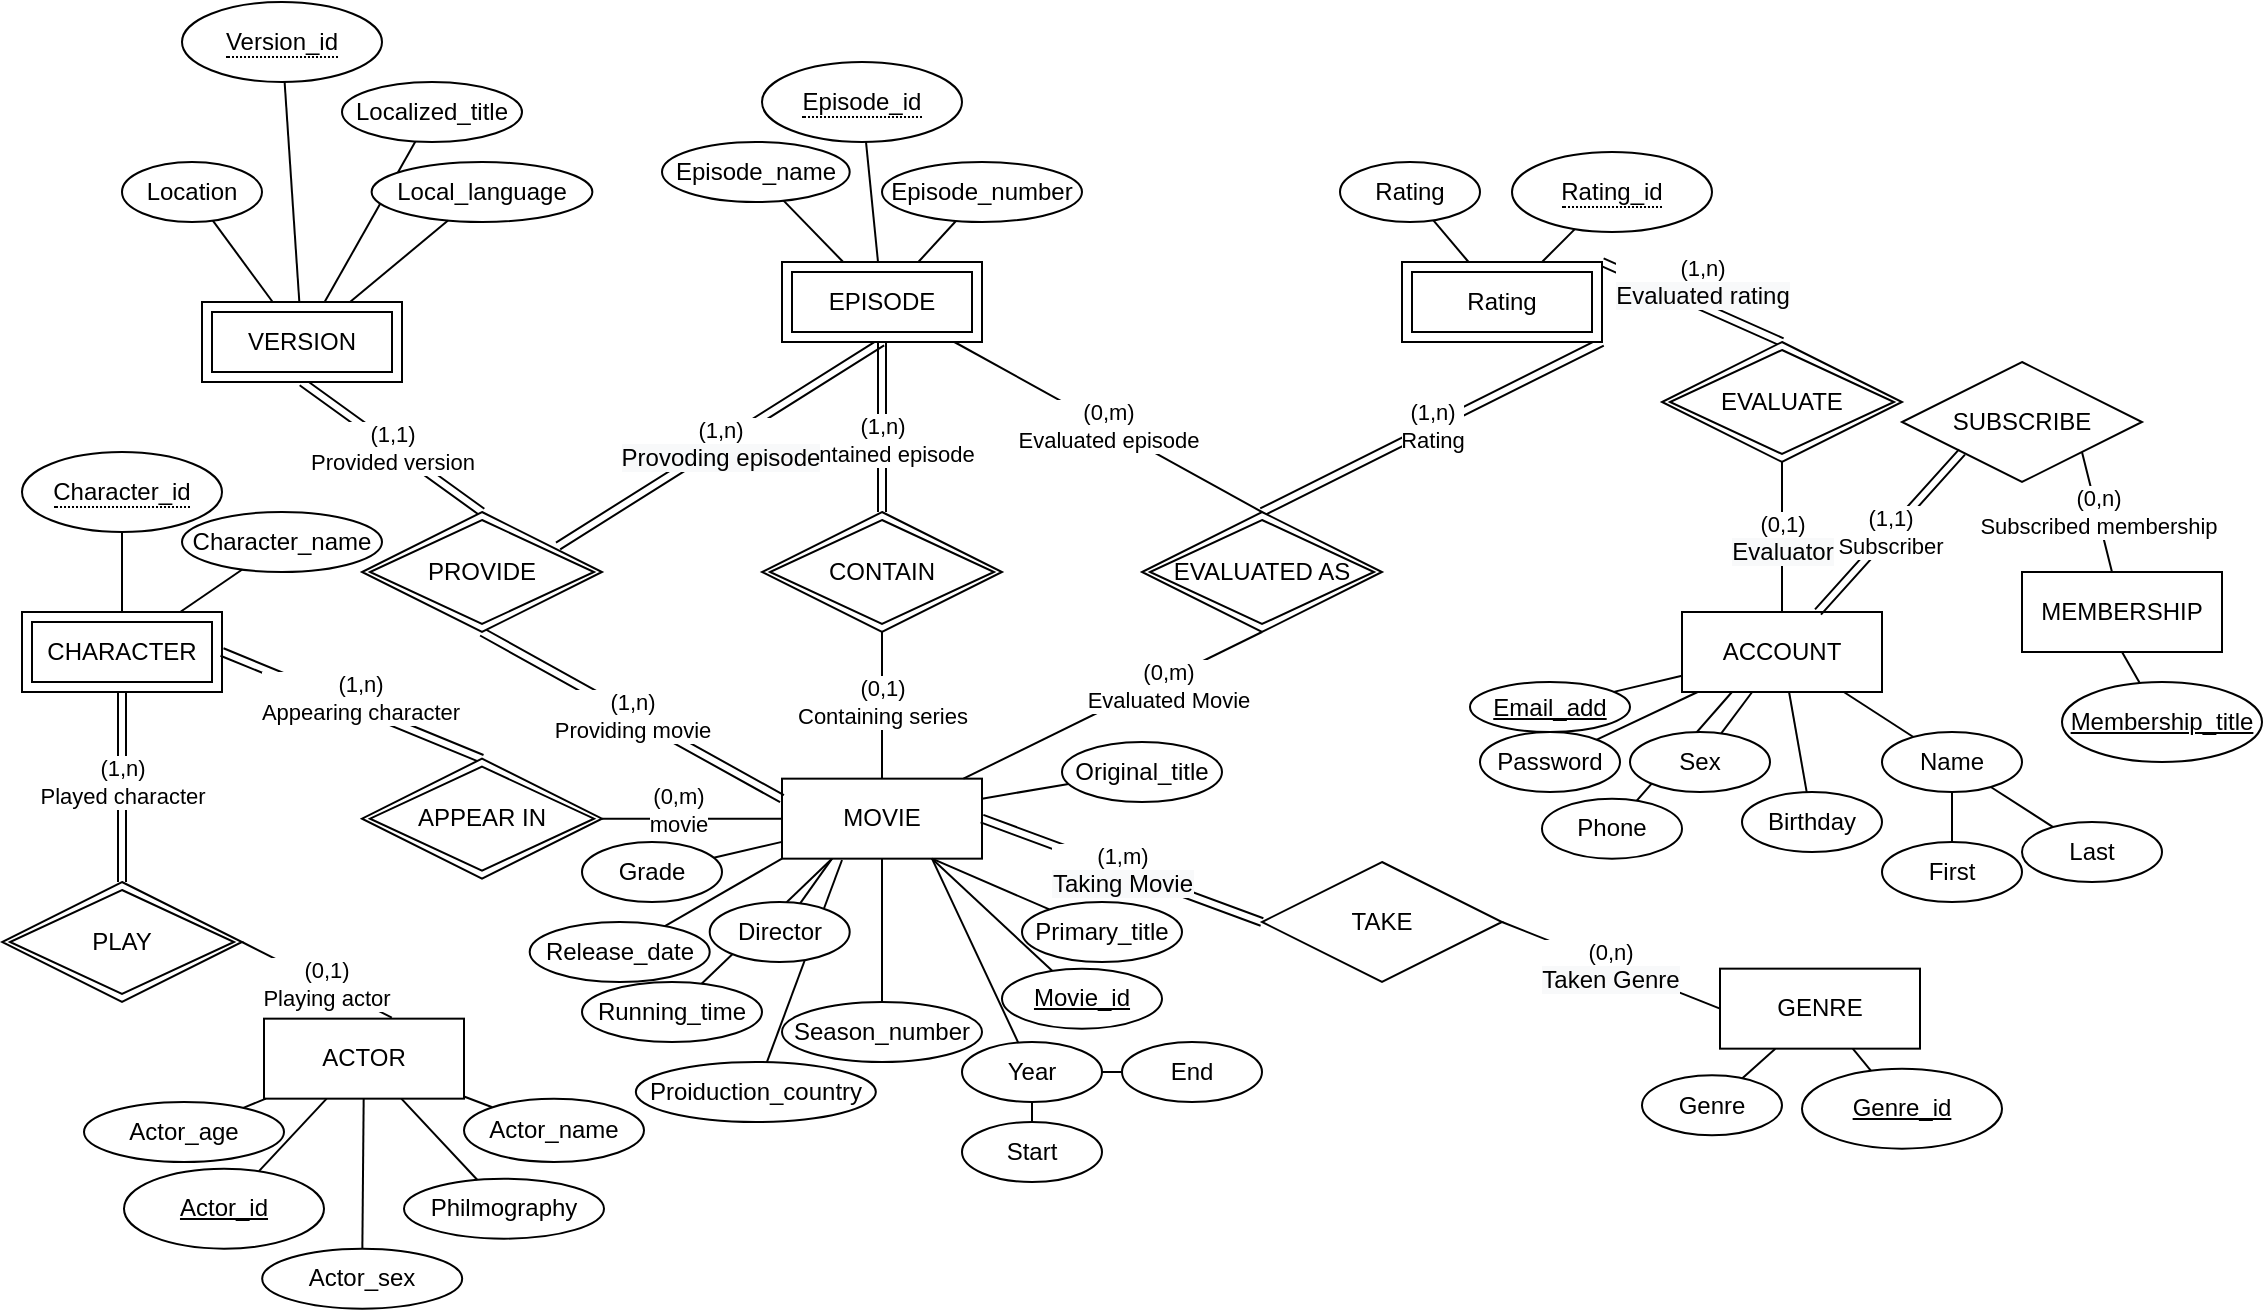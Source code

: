 <mxfile version="13.7.3" type="github">
  <diagram id="dECgLbt5gwb4kdzm95Aq" name="Page-3">
    <mxGraphModel dx="-41" dy="539" grid="1" gridSize="10" guides="1" tooltips="1" connect="1" arrows="1" fold="1" page="1" pageScale="1" pageWidth="827" pageHeight="1169" math="0" shadow="0">
      <root>
        <mxCell id="CYz07_u8bfLaDcwgtj9p-0" />
        <mxCell id="CYz07_u8bfLaDcwgtj9p-1" parent="CYz07_u8bfLaDcwgtj9p-0" />
        <mxCell id="CYz07_u8bfLaDcwgtj9p-234" value="MOVIE" style="whiteSpace=wrap;html=1;align=center;" parent="CYz07_u8bfLaDcwgtj9p-1" vertex="1">
          <mxGeometry x="1310" y="658.33" width="100" height="40" as="geometry" />
        </mxCell>
        <mxCell id="CYz07_u8bfLaDcwgtj9p-238" value="GENRE" style="whiteSpace=wrap;html=1;align=center;" parent="CYz07_u8bfLaDcwgtj9p-1" vertex="1">
          <mxGeometry x="1779" y="753.33" width="100" height="40" as="geometry" />
        </mxCell>
        <mxCell id="CYz07_u8bfLaDcwgtj9p-243" value="(1,n)&lt;br&gt;Providing movie" style="endArrow=none;html=1;rounded=0;entryX=0;entryY=0.25;entryDx=0;entryDy=0;shape=link;exitX=0.5;exitY=1;exitDx=0;exitDy=0;" parent="CYz07_u8bfLaDcwgtj9p-1" source="CYz07_u8bfLaDcwgtj9p-296" target="CYz07_u8bfLaDcwgtj9p-234" edge="1">
          <mxGeometry relative="1" as="geometry">
            <mxPoint x="1320" y="525.0" as="sourcePoint" />
            <mxPoint x="1160" y="595.0" as="targetPoint" />
          </mxGeometry>
        </mxCell>
        <mxCell id="CYz07_u8bfLaDcwgtj9p-244" value="(1,1)&lt;br&gt;Provided version" style="endArrow=none;html=1;rounded=0;exitX=0.5;exitY=0;exitDx=0;exitDy=0;shape=link;entryX=0.5;entryY=1;entryDx=0;entryDy=0;" parent="CYz07_u8bfLaDcwgtj9p-1" source="CYz07_u8bfLaDcwgtj9p-296" target="CYz07_u8bfLaDcwgtj9p-295" edge="1">
          <mxGeometry relative="1" as="geometry">
            <mxPoint x="1210" y="460" as="sourcePoint" />
            <mxPoint x="1090" y="400" as="targetPoint" />
          </mxGeometry>
        </mxCell>
        <mxCell id="CYz07_u8bfLaDcwgtj9p-246" value="(1,n)&lt;br&gt;Rating" style="endArrow=none;html=1;rounded=0;shape=link;entryX=0.5;entryY=0;entryDx=0;entryDy=0;exitX=1;exitY=1;exitDx=0;exitDy=0;" parent="CYz07_u8bfLaDcwgtj9p-1" source="CYz07_u8bfLaDcwgtj9p-262" target="CYz07_u8bfLaDcwgtj9p-267" edge="1">
          <mxGeometry relative="1" as="geometry">
            <mxPoint x="1230" y="540" as="sourcePoint" />
            <mxPoint x="1330" y="590.0" as="targetPoint" />
          </mxGeometry>
        </mxCell>
        <mxCell id="CYz07_u8bfLaDcwgtj9p-247" value="TAKE" style="shape=rhombus;perimeter=rhombusPerimeter;whiteSpace=wrap;html=1;align=center;" parent="CYz07_u8bfLaDcwgtj9p-1" vertex="1">
          <mxGeometry x="1550" y="700" width="120" height="60" as="geometry" />
        </mxCell>
        <mxCell id="CYz07_u8bfLaDcwgtj9p-248" value="(1,m)&lt;br&gt;&lt;span style=&quot;font-size: 12px ; background-color: rgb(248 , 249 , 250)&quot;&gt;Taking Movie&lt;/span&gt;" style="endArrow=none;html=1;rounded=0;exitX=1;exitY=0.5;exitDx=0;exitDy=0;entryX=0;entryY=0.5;entryDx=0;entryDy=0;shape=link;" parent="CYz07_u8bfLaDcwgtj9p-1" source="CYz07_u8bfLaDcwgtj9p-234" target="CYz07_u8bfLaDcwgtj9p-247" edge="1">
          <mxGeometry relative="1" as="geometry">
            <mxPoint x="1540" y="530" as="sourcePoint" />
            <mxPoint x="1420" y="590.0" as="targetPoint" />
          </mxGeometry>
        </mxCell>
        <mxCell id="CYz07_u8bfLaDcwgtj9p-249" value="(0,n)&lt;br&gt;&lt;span style=&quot;font-size: 12px ; background-color: rgb(248 , 249 , 250)&quot;&gt;Taken Genre&lt;/span&gt;" style="endArrow=none;html=1;rounded=0;exitX=1;exitY=0.5;exitDx=0;exitDy=0;entryX=0;entryY=0.5;entryDx=0;entryDy=0;" parent="CYz07_u8bfLaDcwgtj9p-1" source="CYz07_u8bfLaDcwgtj9p-247" target="CYz07_u8bfLaDcwgtj9p-238" edge="1">
          <mxGeometry relative="1" as="geometry">
            <mxPoint x="1550" y="540" as="sourcePoint" />
            <mxPoint x="1430" y="600.0" as="targetPoint" />
          </mxGeometry>
        </mxCell>
        <mxCell id="CYz07_u8bfLaDcwgtj9p-251" value="(0,1)&lt;br&gt;Containing series" style="endArrow=none;html=1;rounded=0;entryX=0.5;entryY=0;entryDx=0;entryDy=0;" parent="CYz07_u8bfLaDcwgtj9p-1" source="CYz07_u8bfLaDcwgtj9p-272" target="CYz07_u8bfLaDcwgtj9p-234" edge="1">
          <mxGeometry x="-0.053" relative="1" as="geometry">
            <mxPoint x="1220" y="530" as="sourcePoint" />
            <mxPoint x="1320" y="580" as="targetPoint" />
            <mxPoint as="offset" />
          </mxGeometry>
        </mxCell>
        <mxCell id="CYz07_u8bfLaDcwgtj9p-252" value="(1,n)&lt;br&gt;Contained episode" style="endArrow=none;html=1;rounded=0;exitX=0.5;exitY=1;exitDx=0;exitDy=0;shape=link;" parent="CYz07_u8bfLaDcwgtj9p-1" source="CYz07_u8bfLaDcwgtj9p-285" target="CYz07_u8bfLaDcwgtj9p-272" edge="1">
          <mxGeometry x="0.152" relative="1" as="geometry">
            <mxPoint x="1230" y="540" as="sourcePoint" />
            <mxPoint x="1360" y="460" as="targetPoint" />
            <mxPoint as="offset" />
          </mxGeometry>
        </mxCell>
        <mxCell id="CYz07_u8bfLaDcwgtj9p-253" value="(1,n)&lt;br&gt;&lt;span style=&quot;font-size: 12px ; background-color: rgb(248 , 249 , 250)&quot;&gt;Provoding episode&lt;/span&gt;" style="endArrow=none;html=1;rounded=0;shape=link;entryX=0.817;entryY=0.283;entryDx=0;entryDy=0;exitX=0.5;exitY=1;exitDx=0;exitDy=0;entryPerimeter=0;" parent="CYz07_u8bfLaDcwgtj9p-1" source="CYz07_u8bfLaDcwgtj9p-285" target="CYz07_u8bfLaDcwgtj9p-296" edge="1">
          <mxGeometry relative="1" as="geometry">
            <mxPoint x="1310" y="410" as="sourcePoint" />
            <mxPoint x="1210" y="460" as="targetPoint" />
          </mxGeometry>
        </mxCell>
        <mxCell id="CYz07_u8bfLaDcwgtj9p-254" value="(0,m)&lt;br&gt;Evaluated episode" style="endArrow=none;html=1;rounded=0;exitX=0.5;exitY=0;exitDx=0;exitDy=0;" parent="CYz07_u8bfLaDcwgtj9p-1" source="CYz07_u8bfLaDcwgtj9p-267" target="CYz07_u8bfLaDcwgtj9p-285" edge="1">
          <mxGeometry relative="1" as="geometry">
            <mxPoint x="1230" y="480" as="sourcePoint" />
            <mxPoint x="1410" y="410" as="targetPoint" />
          </mxGeometry>
        </mxCell>
        <mxCell id="CYz07_u8bfLaDcwgtj9p-256" value="(0,1)&lt;br&gt;&lt;span style=&quot;font-size: 12px ; background-color: rgb(248 , 249 , 250)&quot;&gt;Evaluator&lt;/span&gt;" style="endArrow=none;html=1;rounded=0;" parent="CYz07_u8bfLaDcwgtj9p-1" source="CYz07_u8bfLaDcwgtj9p-318" target="CYz07_u8bfLaDcwgtj9p-317" edge="1">
          <mxGeometry relative="1" as="geometry">
            <mxPoint x="1680" y="570" as="sourcePoint" />
            <mxPoint x="1680" y="520" as="targetPoint" />
          </mxGeometry>
        </mxCell>
        <mxCell id="CYz07_u8bfLaDcwgtj9p-257" value="(1,n)&lt;br&gt;&lt;span style=&quot;font-size: 12px ; background-color: rgb(248 , 249 , 250)&quot;&gt;Evaluated rating&lt;/span&gt;" style="endArrow=none;html=1;rounded=0;shape=link;entryX=0.5;entryY=0;entryDx=0;entryDy=0;exitX=1;exitY=0;exitDx=0;exitDy=0;" parent="CYz07_u8bfLaDcwgtj9p-1" source="CYz07_u8bfLaDcwgtj9p-262" target="CYz07_u8bfLaDcwgtj9p-317" edge="1">
          <mxGeometry x="0.01" y="11" relative="1" as="geometry">
            <mxPoint x="1680" y="280" as="sourcePoint" />
            <mxPoint x="1130" y="440" as="targetPoint" />
            <mxPoint as="offset" />
          </mxGeometry>
        </mxCell>
        <mxCell id="CYz07_u8bfLaDcwgtj9p-262" value="Rating" style="shape=ext;margin=3;double=1;whiteSpace=wrap;html=1;align=center;" parent="CYz07_u8bfLaDcwgtj9p-1" vertex="1">
          <mxGeometry x="1620" y="400" width="100" height="40" as="geometry" />
        </mxCell>
        <mxCell id="CYz07_u8bfLaDcwgtj9p-267" value="EVALUATED AS" style="shape=rhombus;double=1;perimeter=rhombusPerimeter;whiteSpace=wrap;html=1;align=center;" parent="CYz07_u8bfLaDcwgtj9p-1" vertex="1">
          <mxGeometry x="1490" y="525" width="120" height="60" as="geometry" />
        </mxCell>
        <mxCell id="CYz07_u8bfLaDcwgtj9p-269" value="CHARACTER" style="shape=ext;margin=3;double=1;whiteSpace=wrap;html=1;align=center;" parent="CYz07_u8bfLaDcwgtj9p-1" vertex="1">
          <mxGeometry x="930" y="575" width="100" height="40" as="geometry" />
        </mxCell>
        <mxCell id="CYz07_u8bfLaDcwgtj9p-271" value="(1,n)&lt;br&gt;Appearing character" style="endArrow=none;html=1;rounded=0;exitX=1;exitY=0.5;exitDx=0;exitDy=0;entryX=0.5;entryY=0;entryDx=0;entryDy=0;shape=link;" parent="CYz07_u8bfLaDcwgtj9p-1" source="CYz07_u8bfLaDcwgtj9p-269" target="CYz07_u8bfLaDcwgtj9p-294" edge="1">
          <mxGeometry x="0.031" y="5" relative="1" as="geometry">
            <mxPoint x="1230" y="540" as="sourcePoint" />
            <mxPoint x="1330" y="590" as="targetPoint" />
            <Array as="points" />
            <mxPoint as="offset" />
          </mxGeometry>
        </mxCell>
        <mxCell id="CYz07_u8bfLaDcwgtj9p-272" value="CONTAIN" style="shape=rhombus;double=1;perimeter=rhombusPerimeter;whiteSpace=wrap;html=1;align=center;" parent="CYz07_u8bfLaDcwgtj9p-1" vertex="1">
          <mxGeometry x="1300" y="525" width="120" height="60" as="geometry" />
        </mxCell>
        <mxCell id="CYz07_u8bfLaDcwgtj9p-277" value="PLAY" style="shape=rhombus;double=1;perimeter=rhombusPerimeter;whiteSpace=wrap;html=1;align=center;" parent="CYz07_u8bfLaDcwgtj9p-1" vertex="1">
          <mxGeometry x="920" y="710" width="120" height="60" as="geometry" />
        </mxCell>
        <mxCell id="CYz07_u8bfLaDcwgtj9p-279" value="(1,n)&lt;br&gt;Played character" style="endArrow=none;html=1;rounded=0;exitX=0.5;exitY=1;exitDx=0;exitDy=0;entryX=0.5;entryY=0;entryDx=0;entryDy=0;shape=link;" parent="CYz07_u8bfLaDcwgtj9p-1" source="CYz07_u8bfLaDcwgtj9p-269" target="CYz07_u8bfLaDcwgtj9p-277" edge="1">
          <mxGeometry x="-0.053" relative="1" as="geometry">
            <mxPoint x="1370" y="530" as="sourcePoint" />
            <mxPoint x="1370" y="580" as="targetPoint" />
            <mxPoint as="offset" />
          </mxGeometry>
        </mxCell>
        <mxCell id="CYz07_u8bfLaDcwgtj9p-290" value="ACTOR" style="whiteSpace=wrap;html=1;align=center;" parent="CYz07_u8bfLaDcwgtj9p-1" vertex="1">
          <mxGeometry x="1051" y="778.33" width="100" height="40" as="geometry" />
        </mxCell>
        <mxCell id="CYz07_u8bfLaDcwgtj9p-291" value="(0,1)&lt;br&gt;Playing actor" style="endArrow=none;html=1;rounded=0;exitX=1;exitY=0.5;exitDx=0;exitDy=0;entryX=0.639;entryY=-0.014;entryDx=0;entryDy=0;entryPerimeter=0;" parent="CYz07_u8bfLaDcwgtj9p-1" source="CYz07_u8bfLaDcwgtj9p-277" target="CYz07_u8bfLaDcwgtj9p-290" edge="1">
          <mxGeometry x="0.111" relative="1" as="geometry">
            <mxPoint x="1220" y="530" as="sourcePoint" />
            <mxPoint x="1320" y="580" as="targetPoint" />
            <mxPoint as="offset" />
          </mxGeometry>
        </mxCell>
        <mxCell id="CYz07_u8bfLaDcwgtj9p-294" value="APPEAR IN" style="shape=rhombus;double=1;perimeter=rhombusPerimeter;whiteSpace=wrap;html=1;align=center;" parent="CYz07_u8bfLaDcwgtj9p-1" vertex="1">
          <mxGeometry x="1100" y="648.33" width="120" height="60" as="geometry" />
        </mxCell>
        <mxCell id="CYz07_u8bfLaDcwgtj9p-295" value="VERSION" style="shape=ext;margin=3;double=1;whiteSpace=wrap;html=1;align=center;" parent="CYz07_u8bfLaDcwgtj9p-1" vertex="1">
          <mxGeometry x="1020" y="420" width="100" height="40" as="geometry" />
        </mxCell>
        <mxCell id="CYz07_u8bfLaDcwgtj9p-296" value="PROVIDE" style="shape=rhombus;double=1;perimeter=rhombusPerimeter;whiteSpace=wrap;html=1;align=center;" parent="CYz07_u8bfLaDcwgtj9p-1" vertex="1">
          <mxGeometry x="1100" y="525" width="120" height="60" as="geometry" />
        </mxCell>
        <mxCell id="CYz07_u8bfLaDcwgtj9p-301" value="(0,m)&lt;br&gt;movie" style="endArrow=none;html=1;rounded=0;exitX=1;exitY=0.5;exitDx=0;exitDy=0;entryX=0;entryY=0.5;entryDx=0;entryDy=0;" parent="CYz07_u8bfLaDcwgtj9p-1" source="CYz07_u8bfLaDcwgtj9p-294" target="CYz07_u8bfLaDcwgtj9p-234" edge="1">
          <mxGeometry x="-0.154" y="4" relative="1" as="geometry">
            <mxPoint x="1370" y="530" as="sourcePoint" />
            <mxPoint x="1370" y="580" as="targetPoint" />
            <mxPoint as="offset" />
          </mxGeometry>
        </mxCell>
        <mxCell id="CYz07_u8bfLaDcwgtj9p-313" value="(0,m)&lt;br&gt;Evaluated Movie" style="endArrow=none;html=1;rounded=0;entryX=0.5;entryY=1;entryDx=0;entryDy=0;" parent="CYz07_u8bfLaDcwgtj9p-1" source="CYz07_u8bfLaDcwgtj9p-234" target="CYz07_u8bfLaDcwgtj9p-267" edge="1">
          <mxGeometry x="0.349" y="-3" relative="1" as="geometry">
            <mxPoint x="1520" y="470" as="sourcePoint" />
            <mxPoint x="1420" y="420" as="targetPoint" />
            <mxPoint as="offset" />
          </mxGeometry>
        </mxCell>
        <mxCell id="CYz07_u8bfLaDcwgtj9p-317" value="EVALUATE" style="shape=rhombus;double=1;perimeter=rhombusPerimeter;whiteSpace=wrap;html=1;align=center;" parent="CYz07_u8bfLaDcwgtj9p-1" vertex="1">
          <mxGeometry x="1750" y="440" width="120" height="60" as="geometry" />
        </mxCell>
        <mxCell id="CYz07_u8bfLaDcwgtj9p-318" value="ACCOUNT" style="whiteSpace=wrap;html=1;align=center;" parent="CYz07_u8bfLaDcwgtj9p-1" vertex="1">
          <mxGeometry x="1760" y="575" width="100" height="40" as="geometry" />
        </mxCell>
        <mxCell id="CYz07_u8bfLaDcwgtj9p-285" value="EPISODE" style="shape=ext;margin=3;double=1;whiteSpace=wrap;html=1;align=center;" parent="CYz07_u8bfLaDcwgtj9p-1" vertex="1">
          <mxGeometry x="1310" y="400" width="100" height="40" as="geometry" />
        </mxCell>
        <mxCell id="CYz07_u8bfLaDcwgtj9p-326" value="Movie_id" style="ellipse;whiteSpace=wrap;html=1;align=center;fontStyle=4" parent="CYz07_u8bfLaDcwgtj9p-1" vertex="1">
          <mxGeometry x="1420" y="753.33" width="80" height="30" as="geometry" />
        </mxCell>
        <mxCell id="CYz07_u8bfLaDcwgtj9p-328" value="" style="endArrow=none;html=1;rounded=0;exitX=0.75;exitY=1;exitDx=0;exitDy=0;" parent="CYz07_u8bfLaDcwgtj9p-1" source="CYz07_u8bfLaDcwgtj9p-234" target="CYz07_u8bfLaDcwgtj9p-326" edge="1">
          <mxGeometry relative="1" as="geometry">
            <mxPoint x="1340" y="770" as="sourcePoint" />
            <mxPoint x="1500" y="770" as="targetPoint" />
          </mxGeometry>
        </mxCell>
        <mxCell id="CYz07_u8bfLaDcwgtj9p-329" value="Email_add" style="ellipse;whiteSpace=wrap;html=1;align=center;fontStyle=4" parent="CYz07_u8bfLaDcwgtj9p-1" vertex="1">
          <mxGeometry x="1654" y="610" width="80" height="25" as="geometry" />
        </mxCell>
        <mxCell id="CYz07_u8bfLaDcwgtj9p-330" value="" style="endArrow=none;html=1;rounded=0;" parent="CYz07_u8bfLaDcwgtj9p-1" source="CYz07_u8bfLaDcwgtj9p-318" target="CYz07_u8bfLaDcwgtj9p-329" edge="1">
          <mxGeometry relative="1" as="geometry">
            <mxPoint x="1810" y="615" as="sourcePoint" />
            <mxPoint x="1950" y="635" as="targetPoint" />
          </mxGeometry>
        </mxCell>
        <mxCell id="CYz07_u8bfLaDcwgtj9p-331" value="Genre_id" style="ellipse;whiteSpace=wrap;html=1;align=center;fontStyle=4" parent="CYz07_u8bfLaDcwgtj9p-1" vertex="1">
          <mxGeometry x="1820" y="803.33" width="100" height="40" as="geometry" />
        </mxCell>
        <mxCell id="CYz07_u8bfLaDcwgtj9p-332" value="" style="endArrow=none;html=1;rounded=0;" parent="CYz07_u8bfLaDcwgtj9p-1" source="CYz07_u8bfLaDcwgtj9p-238" target="CYz07_u8bfLaDcwgtj9p-331" edge="1">
          <mxGeometry relative="1" as="geometry">
            <mxPoint x="1810" y="740" as="sourcePoint" />
            <mxPoint x="1950" y="760" as="targetPoint" />
          </mxGeometry>
        </mxCell>
        <mxCell id="CYz07_u8bfLaDcwgtj9p-333" value="Actor_id" style="ellipse;whiteSpace=wrap;html=1;align=center;fontStyle=4" parent="CYz07_u8bfLaDcwgtj9p-1" vertex="1">
          <mxGeometry x="981" y="853.33" width="100" height="40" as="geometry" />
        </mxCell>
        <mxCell id="CYz07_u8bfLaDcwgtj9p-334" value="" style="endArrow=none;html=1;rounded=0;" parent="CYz07_u8bfLaDcwgtj9p-1" source="CYz07_u8bfLaDcwgtj9p-290" target="CYz07_u8bfLaDcwgtj9p-333" edge="1">
          <mxGeometry relative="1" as="geometry">
            <mxPoint x="1101" y="810" as="sourcePoint" />
            <mxPoint x="1241" y="830" as="targetPoint" />
          </mxGeometry>
        </mxCell>
        <mxCell id="CYz07_u8bfLaDcwgtj9p-337" value="&lt;span style=&quot;border-bottom: 1px dotted&quot;&gt;Episode_id&lt;/span&gt;" style="ellipse;whiteSpace=wrap;html=1;align=center;" parent="CYz07_u8bfLaDcwgtj9p-1" vertex="1">
          <mxGeometry x="1300" y="300" width="100" height="40" as="geometry" />
        </mxCell>
        <mxCell id="CYz07_u8bfLaDcwgtj9p-338" value="" style="endArrow=none;html=1;rounded=0;" parent="CYz07_u8bfLaDcwgtj9p-1" source="CYz07_u8bfLaDcwgtj9p-337" target="CYz07_u8bfLaDcwgtj9p-285" edge="1">
          <mxGeometry relative="1" as="geometry">
            <mxPoint x="1390" y="520" as="sourcePoint" />
            <mxPoint x="1550" y="520" as="targetPoint" />
          </mxGeometry>
        </mxCell>
        <mxCell id="CYz07_u8bfLaDcwgtj9p-339" value="&lt;span style=&quot;border-bottom: 1px dotted&quot;&gt;Version_id&lt;/span&gt;" style="ellipse;whiteSpace=wrap;html=1;align=center;" parent="CYz07_u8bfLaDcwgtj9p-1" vertex="1">
          <mxGeometry x="1010" y="270" width="100" height="40" as="geometry" />
        </mxCell>
        <mxCell id="CYz07_u8bfLaDcwgtj9p-340" value="" style="endArrow=none;html=1;rounded=0;" parent="CYz07_u8bfLaDcwgtj9p-1" source="CYz07_u8bfLaDcwgtj9p-339" target="CYz07_u8bfLaDcwgtj9p-295" edge="1">
          <mxGeometry relative="1" as="geometry">
            <mxPoint x="1080" y="520" as="sourcePoint" />
            <mxPoint x="1050" y="220" as="targetPoint" />
          </mxGeometry>
        </mxCell>
        <mxCell id="CYz07_u8bfLaDcwgtj9p-341" value="&lt;span style=&quot;border-bottom: 1px dotted&quot;&gt;Rating_id&lt;/span&gt;" style="ellipse;whiteSpace=wrap;html=1;align=center;" parent="CYz07_u8bfLaDcwgtj9p-1" vertex="1">
          <mxGeometry x="1675" y="345" width="100" height="40" as="geometry" />
        </mxCell>
        <mxCell id="CYz07_u8bfLaDcwgtj9p-342" value="" style="endArrow=none;html=1;rounded=0;" parent="CYz07_u8bfLaDcwgtj9p-1" source="CYz07_u8bfLaDcwgtj9p-341" target="CYz07_u8bfLaDcwgtj9p-262" edge="1">
          <mxGeometry relative="1" as="geometry">
            <mxPoint x="1840" y="540" as="sourcePoint" />
            <mxPoint x="1810" y="240" as="targetPoint" />
          </mxGeometry>
        </mxCell>
        <mxCell id="CYz07_u8bfLaDcwgtj9p-343" value="MEMBERSHIP" style="whiteSpace=wrap;html=1;align=center;" parent="CYz07_u8bfLaDcwgtj9p-1" vertex="1">
          <mxGeometry x="1930" y="555" width="100" height="40" as="geometry" />
        </mxCell>
        <mxCell id="CYz07_u8bfLaDcwgtj9p-344" value="Membership_title" style="ellipse;whiteSpace=wrap;html=1;align=center;fontStyle=4" parent="CYz07_u8bfLaDcwgtj9p-1" vertex="1">
          <mxGeometry x="1950" y="610" width="100" height="40" as="geometry" />
        </mxCell>
        <mxCell id="CYz07_u8bfLaDcwgtj9p-345" value="" style="endArrow=none;html=1;rounded=0;exitX=0.5;exitY=1;exitDx=0;exitDy=0;" parent="CYz07_u8bfLaDcwgtj9p-1" source="CYz07_u8bfLaDcwgtj9p-343" target="CYz07_u8bfLaDcwgtj9p-344" edge="1">
          <mxGeometry relative="1" as="geometry">
            <mxPoint x="1820" y="625" as="sourcePoint" />
            <mxPoint x="1820" y="650" as="targetPoint" />
          </mxGeometry>
        </mxCell>
        <mxCell id="CYz07_u8bfLaDcwgtj9p-346" value="SUBSCRIBE" style="shape=rhombus;perimeter=rhombusPerimeter;whiteSpace=wrap;html=1;align=center;" parent="CYz07_u8bfLaDcwgtj9p-1" vertex="1">
          <mxGeometry x="1870" y="450" width="120" height="60" as="geometry" />
        </mxCell>
        <mxCell id="CYz07_u8bfLaDcwgtj9p-347" value="(1,1)&lt;br&gt;Subscriber" style="endArrow=none;html=1;rounded=0;exitX=0;exitY=1;exitDx=0;exitDy=0;shape=link;" parent="CYz07_u8bfLaDcwgtj9p-1" source="CYz07_u8bfLaDcwgtj9p-346" target="CYz07_u8bfLaDcwgtj9p-318" edge="1">
          <mxGeometry relative="1" as="geometry">
            <mxPoint x="1360" y="570" as="sourcePoint" />
            <mxPoint x="1520" y="570" as="targetPoint" />
          </mxGeometry>
        </mxCell>
        <mxCell id="CYz07_u8bfLaDcwgtj9p-348" value="(0,n)&lt;br&gt;Subscribed membership" style="endArrow=none;html=1;rounded=0;exitX=1;exitY=1;exitDx=0;exitDy=0;" parent="CYz07_u8bfLaDcwgtj9p-1" source="CYz07_u8bfLaDcwgtj9p-346" target="CYz07_u8bfLaDcwgtj9p-343" edge="1">
          <mxGeometry relative="1" as="geometry">
            <mxPoint x="1910" y="495" as="sourcePoint" />
            <mxPoint x="1836.364" y="585" as="targetPoint" />
          </mxGeometry>
        </mxCell>
        <mxCell id="CYz07_u8bfLaDcwgtj9p-349" value="&lt;span style=&quot;border-bottom: 1px dotted&quot;&gt;Character_id&lt;/span&gt;" style="ellipse;whiteSpace=wrap;html=1;align=center;" parent="CYz07_u8bfLaDcwgtj9p-1" vertex="1">
          <mxGeometry x="930" y="495" width="100" height="40" as="geometry" />
        </mxCell>
        <mxCell id="CYz07_u8bfLaDcwgtj9p-351" value="Primary_title" style="ellipse;whiteSpace=wrap;html=1;align=center;" parent="CYz07_u8bfLaDcwgtj9p-1" vertex="1">
          <mxGeometry x="1430" y="720" width="80" height="30" as="geometry" />
        </mxCell>
        <mxCell id="CYz07_u8bfLaDcwgtj9p-352" value="" style="endArrow=none;html=1;rounded=0;entryX=0.75;entryY=1;entryDx=0;entryDy=0;" parent="CYz07_u8bfLaDcwgtj9p-1" source="CYz07_u8bfLaDcwgtj9p-351" target="CYz07_u8bfLaDcwgtj9p-234" edge="1">
          <mxGeometry relative="1" as="geometry">
            <mxPoint x="1370" y="760" as="sourcePoint" />
            <mxPoint x="1370" y="800" as="targetPoint" />
          </mxGeometry>
        </mxCell>
        <mxCell id="CYz07_u8bfLaDcwgtj9p-353" value="Original_title" style="ellipse;whiteSpace=wrap;html=1;align=center;" parent="CYz07_u8bfLaDcwgtj9p-1" vertex="1">
          <mxGeometry x="1450" y="640" width="80" height="30" as="geometry" />
        </mxCell>
        <mxCell id="CYz07_u8bfLaDcwgtj9p-354" value="" style="endArrow=none;html=1;rounded=0;entryX=1;entryY=0.25;entryDx=0;entryDy=0;" parent="CYz07_u8bfLaDcwgtj9p-1" source="CYz07_u8bfLaDcwgtj9p-353" target="CYz07_u8bfLaDcwgtj9p-234" edge="1">
          <mxGeometry relative="1" as="geometry">
            <mxPoint x="1410" y="710" as="sourcePoint" />
            <mxPoint x="1425" y="700" as="targetPoint" />
          </mxGeometry>
        </mxCell>
        <mxCell id="CYz07_u8bfLaDcwgtj9p-355" value="Grade" style="ellipse;whiteSpace=wrap;html=1;align=center;" parent="CYz07_u8bfLaDcwgtj9p-1" vertex="1">
          <mxGeometry x="1210" y="690" width="70" height="30" as="geometry" />
        </mxCell>
        <mxCell id="CYz07_u8bfLaDcwgtj9p-356" value="" style="endArrow=none;html=1;rounded=0;" parent="CYz07_u8bfLaDcwgtj9p-1" source="CYz07_u8bfLaDcwgtj9p-355" target="CYz07_u8bfLaDcwgtj9p-234" edge="1">
          <mxGeometry relative="1" as="geometry">
            <mxPoint x="1226" y="730" as="sourcePoint" />
            <mxPoint x="1241" y="720" as="targetPoint" />
          </mxGeometry>
        </mxCell>
        <mxCell id="CYz07_u8bfLaDcwgtj9p-357" value="Release_date" style="ellipse;whiteSpace=wrap;html=1;align=center;" parent="CYz07_u8bfLaDcwgtj9p-1" vertex="1">
          <mxGeometry x="1183.85" y="730" width="90" height="30" as="geometry" />
        </mxCell>
        <mxCell id="CYz07_u8bfLaDcwgtj9p-358" value="" style="endArrow=none;html=1;rounded=0;entryX=0;entryY=1;entryDx=0;entryDy=0;" parent="CYz07_u8bfLaDcwgtj9p-1" source="CYz07_u8bfLaDcwgtj9p-357" target="CYz07_u8bfLaDcwgtj9p-234" edge="1">
          <mxGeometry relative="1" as="geometry">
            <mxPoint x="1216" y="763.33" as="sourcePoint" />
            <mxPoint x="1300" y="779.997" as="targetPoint" />
          </mxGeometry>
        </mxCell>
        <mxCell id="CYz07_u8bfLaDcwgtj9p-359" value="&lt;span style=&quot;font-weight: 400&quot;&gt;Running_time&lt;/span&gt;" style="ellipse;whiteSpace=wrap;html=1;align=center;fontStyle=1" parent="CYz07_u8bfLaDcwgtj9p-1" vertex="1">
          <mxGeometry x="1210" y="760" width="90" height="30" as="geometry" />
        </mxCell>
        <mxCell id="CYz07_u8bfLaDcwgtj9p-360" value="" style="endArrow=none;html=1;rounded=0;fontStyle=1;entryX=0.25;entryY=1;entryDx=0;entryDy=0;" parent="CYz07_u8bfLaDcwgtj9p-1" source="CYz07_u8bfLaDcwgtj9p-359" target="CYz07_u8bfLaDcwgtj9p-234" edge="1">
          <mxGeometry relative="1" as="geometry">
            <mxPoint x="1266" y="793.33" as="sourcePoint" />
            <mxPoint x="1350" y="809.997" as="targetPoint" />
          </mxGeometry>
        </mxCell>
        <mxCell id="CYz07_u8bfLaDcwgtj9p-361" value="Proiduction_country" style="ellipse;whiteSpace=wrap;html=1;align=center;" parent="CYz07_u8bfLaDcwgtj9p-1" vertex="1">
          <mxGeometry x="1236.92" y="800" width="120" height="30" as="geometry" />
        </mxCell>
        <mxCell id="CYz07_u8bfLaDcwgtj9p-362" value="" style="endArrow=none;html=1;rounded=0;" parent="CYz07_u8bfLaDcwgtj9p-1" source="CYz07_u8bfLaDcwgtj9p-361" edge="1">
          <mxGeometry relative="1" as="geometry">
            <mxPoint x="1266" y="763.33" as="sourcePoint" />
            <mxPoint x="1340" y="699" as="targetPoint" />
          </mxGeometry>
        </mxCell>
        <mxCell id="CYz07_u8bfLaDcwgtj9p-363" value="Director" style="ellipse;whiteSpace=wrap;html=1;align=center;" parent="CYz07_u8bfLaDcwgtj9p-1" vertex="1">
          <mxGeometry x="1273.85" y="720" width="70" height="30" as="geometry" />
        </mxCell>
        <mxCell id="CYz07_u8bfLaDcwgtj9p-364" value="" style="endArrow=none;html=1;rounded=0;entryX=0.25;entryY=1;entryDx=0;entryDy=0;" parent="CYz07_u8bfLaDcwgtj9p-1" source="CYz07_u8bfLaDcwgtj9p-363" target="CYz07_u8bfLaDcwgtj9p-234" edge="1">
          <mxGeometry relative="1" as="geometry">
            <mxPoint x="1196" y="860" as="sourcePoint" />
            <mxPoint x="1364" y="760" as="targetPoint" />
          </mxGeometry>
        </mxCell>
        <mxCell id="CYz07_u8bfLaDcwgtj9p-366" value="" style="endArrow=none;html=1;rounded=0;fontStyle=1;" parent="CYz07_u8bfLaDcwgtj9p-1" source="CYz07_u8bfLaDcwgtj9p-365" target="CYz07_u8bfLaDcwgtj9p-234" edge="1">
          <mxGeometry relative="1" as="geometry">
            <mxPoint x="1206" y="893.33" as="sourcePoint" />
            <mxPoint x="1290" y="909.997" as="targetPoint" />
          </mxGeometry>
        </mxCell>
        <mxCell id="CYz07_u8bfLaDcwgtj9p-368" value="Year" style="ellipse;whiteSpace=wrap;html=1;align=center;" parent="CYz07_u8bfLaDcwgtj9p-1" vertex="1">
          <mxGeometry x="1400" y="790" width="70" height="30" as="geometry" />
        </mxCell>
        <mxCell id="CYz07_u8bfLaDcwgtj9p-369" value="" style="endArrow=none;html=1;rounded=0;" parent="CYz07_u8bfLaDcwgtj9p-1" source="CYz07_u8bfLaDcwgtj9p-365" target="CYz07_u8bfLaDcwgtj9p-234" edge="1">
          <mxGeometry relative="1" as="geometry">
            <mxPoint x="1276" y="920" as="sourcePoint" />
            <mxPoint x="1360" y="936.667" as="targetPoint" />
          </mxGeometry>
        </mxCell>
        <mxCell id="CYz07_u8bfLaDcwgtj9p-370" value="Start" style="ellipse;whiteSpace=wrap;html=1;align=center;" parent="CYz07_u8bfLaDcwgtj9p-1" vertex="1">
          <mxGeometry x="1400" y="830" width="70" height="30" as="geometry" />
        </mxCell>
        <mxCell id="CYz07_u8bfLaDcwgtj9p-371" value="" style="endArrow=none;html=1;rounded=0;entryX=0.5;entryY=1;entryDx=0;entryDy=0;" parent="CYz07_u8bfLaDcwgtj9p-1" source="CYz07_u8bfLaDcwgtj9p-370" target="CYz07_u8bfLaDcwgtj9p-368" edge="1">
          <mxGeometry relative="1" as="geometry">
            <mxPoint x="1276" y="993.33" as="sourcePoint" />
            <mxPoint x="1360" y="1009.997" as="targetPoint" />
          </mxGeometry>
        </mxCell>
        <mxCell id="CYz07_u8bfLaDcwgtj9p-372" value="End" style="ellipse;whiteSpace=wrap;html=1;align=center;" parent="CYz07_u8bfLaDcwgtj9p-1" vertex="1">
          <mxGeometry x="1480" y="790" width="70" height="30" as="geometry" />
        </mxCell>
        <mxCell id="CYz07_u8bfLaDcwgtj9p-373" value="" style="endArrow=none;html=1;rounded=0;entryX=1;entryY=0.5;entryDx=0;entryDy=0;" parent="CYz07_u8bfLaDcwgtj9p-1" source="CYz07_u8bfLaDcwgtj9p-372" target="CYz07_u8bfLaDcwgtj9p-368" edge="1">
          <mxGeometry relative="1" as="geometry">
            <mxPoint x="1356" y="960" as="sourcePoint" />
            <mxPoint x="1358.858" y="982.645" as="targetPoint" />
          </mxGeometry>
        </mxCell>
        <mxCell id="CYz07_u8bfLaDcwgtj9p-374" value="Genre" style="ellipse;whiteSpace=wrap;html=1;align=center;" parent="CYz07_u8bfLaDcwgtj9p-1" vertex="1">
          <mxGeometry x="1740" y="806.66" width="70" height="30" as="geometry" />
        </mxCell>
        <mxCell id="CYz07_u8bfLaDcwgtj9p-375" value="" style="endArrow=none;html=1;rounded=0;" parent="CYz07_u8bfLaDcwgtj9p-1" source="CYz07_u8bfLaDcwgtj9p-374" target="CYz07_u8bfLaDcwgtj9p-238" edge="1">
          <mxGeometry relative="1" as="geometry">
            <mxPoint x="1686" y="763.33" as="sourcePoint" />
            <mxPoint x="1770" y="779.997" as="targetPoint" />
          </mxGeometry>
        </mxCell>
        <mxCell id="CYz07_u8bfLaDcwgtj9p-376" value="Password" style="ellipse;whiteSpace=wrap;html=1;align=center;" parent="CYz07_u8bfLaDcwgtj9p-1" vertex="1">
          <mxGeometry x="1659" y="635" width="70" height="30" as="geometry" />
        </mxCell>
        <mxCell id="CYz07_u8bfLaDcwgtj9p-377" value="" style="endArrow=none;html=1;rounded=0;" parent="CYz07_u8bfLaDcwgtj9p-1" source="CYz07_u8bfLaDcwgtj9p-376" target="CYz07_u8bfLaDcwgtj9p-318" edge="1">
          <mxGeometry relative="1" as="geometry">
            <mxPoint x="1979" y="630" as="sourcePoint" />
            <mxPoint x="2063" y="646.667" as="targetPoint" />
          </mxGeometry>
        </mxCell>
        <mxCell id="CYz07_u8bfLaDcwgtj9p-378" value="Rating" style="ellipse;whiteSpace=wrap;html=1;align=center;" parent="CYz07_u8bfLaDcwgtj9p-1" vertex="1">
          <mxGeometry x="1589" y="350.0" width="70" height="30" as="geometry" />
        </mxCell>
        <mxCell id="CYz07_u8bfLaDcwgtj9p-379" value="" style="endArrow=none;html=1;rounded=0;" parent="CYz07_u8bfLaDcwgtj9p-1" source="CYz07_u8bfLaDcwgtj9p-378" target="CYz07_u8bfLaDcwgtj9p-262" edge="1">
          <mxGeometry relative="1" as="geometry">
            <mxPoint x="1866" y="253.33" as="sourcePoint" />
            <mxPoint x="1950" y="269.997" as="targetPoint" />
          </mxGeometry>
        </mxCell>
        <mxCell id="CYz07_u8bfLaDcwgtj9p-380" value="Phone" style="ellipse;whiteSpace=wrap;html=1;align=center;" parent="CYz07_u8bfLaDcwgtj9p-1" vertex="1">
          <mxGeometry x="1690" y="668.33" width="70" height="30" as="geometry" />
        </mxCell>
        <mxCell id="CYz07_u8bfLaDcwgtj9p-381" value="" style="endArrow=none;html=1;rounded=0;entryX=0.25;entryY=1;entryDx=0;entryDy=0;" parent="CYz07_u8bfLaDcwgtj9p-1" source="CYz07_u8bfLaDcwgtj9p-380" target="CYz07_u8bfLaDcwgtj9p-318" edge="1">
          <mxGeometry relative="1" as="geometry">
            <mxPoint x="1696" y="648.33" as="sourcePoint" />
            <mxPoint x="1780" y="664.997" as="targetPoint" />
          </mxGeometry>
        </mxCell>
        <mxCell id="CYz07_u8bfLaDcwgtj9p-382" value="Name" style="ellipse;whiteSpace=wrap;html=1;align=center;" parent="CYz07_u8bfLaDcwgtj9p-1" vertex="1">
          <mxGeometry x="1860" y="635" width="70" height="30" as="geometry" />
        </mxCell>
        <mxCell id="CYz07_u8bfLaDcwgtj9p-383" value="" style="endArrow=none;html=1;rounded=0;" parent="CYz07_u8bfLaDcwgtj9p-1" source="CYz07_u8bfLaDcwgtj9p-382" target="CYz07_u8bfLaDcwgtj9p-318" edge="1">
          <mxGeometry relative="1" as="geometry">
            <mxPoint x="1740" y="618.33" as="sourcePoint" />
            <mxPoint x="1824" y="634.997" as="targetPoint" />
          </mxGeometry>
        </mxCell>
        <mxCell id="CYz07_u8bfLaDcwgtj9p-384" value="Sex" style="ellipse;whiteSpace=wrap;html=1;align=center;" parent="CYz07_u8bfLaDcwgtj9p-1" vertex="1">
          <mxGeometry x="1734" y="635" width="70" height="30" as="geometry" />
        </mxCell>
        <mxCell id="CYz07_u8bfLaDcwgtj9p-385" value="" style="endArrow=none;html=1;rounded=0;" parent="CYz07_u8bfLaDcwgtj9p-1" source="CYz07_u8bfLaDcwgtj9p-384" target="CYz07_u8bfLaDcwgtj9p-318" edge="1">
          <mxGeometry relative="1" as="geometry">
            <mxPoint x="1740" y="615" as="sourcePoint" />
            <mxPoint x="1824" y="631.667" as="targetPoint" />
          </mxGeometry>
        </mxCell>
        <mxCell id="CYz07_u8bfLaDcwgtj9p-386" value="First" style="ellipse;whiteSpace=wrap;html=1;align=center;" parent="CYz07_u8bfLaDcwgtj9p-1" vertex="1">
          <mxGeometry x="1860" y="690" width="70" height="30" as="geometry" />
        </mxCell>
        <mxCell id="CYz07_u8bfLaDcwgtj9p-387" value="" style="endArrow=none;html=1;rounded=0;" parent="CYz07_u8bfLaDcwgtj9p-1" source="CYz07_u8bfLaDcwgtj9p-382" target="CYz07_u8bfLaDcwgtj9p-386" edge="1">
          <mxGeometry relative="1" as="geometry">
            <mxPoint x="1950.251" y="765.607" as="sourcePoint" />
            <mxPoint x="1860" y="879.997" as="targetPoint" />
          </mxGeometry>
        </mxCell>
        <mxCell id="CYz07_u8bfLaDcwgtj9p-388" value="Last" style="ellipse;whiteSpace=wrap;html=1;align=center;" parent="CYz07_u8bfLaDcwgtj9p-1" vertex="1">
          <mxGeometry x="1930" y="680" width="70" height="30" as="geometry" />
        </mxCell>
        <mxCell id="CYz07_u8bfLaDcwgtj9p-389" value="" style="endArrow=none;html=1;rounded=0;" parent="CYz07_u8bfLaDcwgtj9p-1" source="CYz07_u8bfLaDcwgtj9p-382" target="CYz07_u8bfLaDcwgtj9p-388" edge="1">
          <mxGeometry relative="1" as="geometry">
            <mxPoint x="1944.16" y="739.263" as="sourcePoint" />
            <mxPoint x="1870" y="889.997" as="targetPoint" />
          </mxGeometry>
        </mxCell>
        <mxCell id="CYz07_u8bfLaDcwgtj9p-390" value="Birthday" style="ellipse;whiteSpace=wrap;html=1;align=center;" parent="CYz07_u8bfLaDcwgtj9p-1" vertex="1">
          <mxGeometry x="1790" y="665" width="70" height="30" as="geometry" />
        </mxCell>
        <mxCell id="CYz07_u8bfLaDcwgtj9p-391" value="" style="endArrow=none;html=1;rounded=0;" parent="CYz07_u8bfLaDcwgtj9p-1" source="CYz07_u8bfLaDcwgtj9p-318" target="CYz07_u8bfLaDcwgtj9p-390" edge="1">
          <mxGeometry relative="1" as="geometry">
            <mxPoint x="1834.16" y="649.633" as="sourcePoint" />
            <mxPoint x="1760" y="800.367" as="targetPoint" />
          </mxGeometry>
        </mxCell>
        <mxCell id="CYz07_u8bfLaDcwgtj9p-392" value="Episode_name" style="ellipse;whiteSpace=wrap;html=1;align=center;" parent="CYz07_u8bfLaDcwgtj9p-1" vertex="1">
          <mxGeometry x="1250" y="340" width="93.85" height="30" as="geometry" />
        </mxCell>
        <mxCell id="CYz07_u8bfLaDcwgtj9p-393" value="" style="endArrow=none;html=1;rounded=0;" parent="CYz07_u8bfLaDcwgtj9p-1" source="CYz07_u8bfLaDcwgtj9p-392" target="CYz07_u8bfLaDcwgtj9p-285" edge="1">
          <mxGeometry relative="1" as="geometry">
            <mxPoint x="1422.15" y="233.33" as="sourcePoint" />
            <mxPoint x="1339.996" y="220" as="targetPoint" />
          </mxGeometry>
        </mxCell>
        <mxCell id="CYz07_u8bfLaDcwgtj9p-394" value="Episode_number" style="ellipse;whiteSpace=wrap;html=1;align=center;" parent="CYz07_u8bfLaDcwgtj9p-1" vertex="1">
          <mxGeometry x="1360" y="350" width="100" height="30" as="geometry" />
        </mxCell>
        <mxCell id="CYz07_u8bfLaDcwgtj9p-395" value="" style="endArrow=none;html=1;rounded=0;" parent="CYz07_u8bfLaDcwgtj9p-1" source="CYz07_u8bfLaDcwgtj9p-394" target="CYz07_u8bfLaDcwgtj9p-285" edge="1">
          <mxGeometry relative="1" as="geometry">
            <mxPoint x="1586" y="238.33" as="sourcePoint" />
            <mxPoint x="1503.846" y="225" as="targetPoint" />
          </mxGeometry>
        </mxCell>
        <mxCell id="CYz07_u8bfLaDcwgtj9p-396" value="Location" style="ellipse;whiteSpace=wrap;html=1;align=center;" parent="CYz07_u8bfLaDcwgtj9p-1" vertex="1">
          <mxGeometry x="980" y="350.0" width="70" height="30" as="geometry" />
        </mxCell>
        <mxCell id="CYz07_u8bfLaDcwgtj9p-397" value="" style="endArrow=none;html=1;rounded=0;" parent="CYz07_u8bfLaDcwgtj9p-1" source="CYz07_u8bfLaDcwgtj9p-396" target="CYz07_u8bfLaDcwgtj9p-295" edge="1">
          <mxGeometry relative="1" as="geometry">
            <mxPoint x="1096" y="233.33" as="sourcePoint" />
            <mxPoint x="1013.846" y="220" as="targetPoint" />
          </mxGeometry>
        </mxCell>
        <mxCell id="CYz07_u8bfLaDcwgtj9p-398" value="Localized_title" style="ellipse;whiteSpace=wrap;html=1;align=center;" parent="CYz07_u8bfLaDcwgtj9p-1" vertex="1">
          <mxGeometry x="1090" y="310" width="90" height="30" as="geometry" />
        </mxCell>
        <mxCell id="CYz07_u8bfLaDcwgtj9p-399" value="" style="endArrow=none;html=1;rounded=0;" parent="CYz07_u8bfLaDcwgtj9p-1" source="CYz07_u8bfLaDcwgtj9p-398" target="CYz07_u8bfLaDcwgtj9p-295" edge="1">
          <mxGeometry relative="1" as="geometry">
            <mxPoint x="1276" y="223.33" as="sourcePoint" />
            <mxPoint x="1200.769" y="210" as="targetPoint" />
          </mxGeometry>
        </mxCell>
        <mxCell id="CYz07_u8bfLaDcwgtj9p-400" value="Local_language" style="ellipse;whiteSpace=wrap;html=1;align=center;" parent="CYz07_u8bfLaDcwgtj9p-1" vertex="1">
          <mxGeometry x="1104.81" y="350" width="110.38" height="30" as="geometry" />
        </mxCell>
        <mxCell id="CYz07_u8bfLaDcwgtj9p-401" value="" style="endArrow=none;html=1;rounded=0;" parent="CYz07_u8bfLaDcwgtj9p-1" source="CYz07_u8bfLaDcwgtj9p-400" target="CYz07_u8bfLaDcwgtj9p-295" edge="1">
          <mxGeometry relative="1" as="geometry">
            <mxPoint x="1285.62" y="263.33" as="sourcePoint" />
            <mxPoint x="1210.389" y="250" as="targetPoint" />
          </mxGeometry>
        </mxCell>
        <mxCell id="CYz07_u8bfLaDcwgtj9p-402" value="Character_name" style="ellipse;whiteSpace=wrap;html=1;align=center;" parent="CYz07_u8bfLaDcwgtj9p-1" vertex="1">
          <mxGeometry x="1010" y="525" width="100" height="30" as="geometry" />
        </mxCell>
        <mxCell id="CYz07_u8bfLaDcwgtj9p-403" value="" style="endArrow=none;html=1;rounded=0;" parent="CYz07_u8bfLaDcwgtj9p-1" source="CYz07_u8bfLaDcwgtj9p-402" target="CYz07_u8bfLaDcwgtj9p-269" edge="1">
          <mxGeometry relative="1" as="geometry">
            <mxPoint x="1036" y="598.33" as="sourcePoint" />
            <mxPoint x="960.769" y="585" as="targetPoint" />
          </mxGeometry>
        </mxCell>
        <mxCell id="CYz07_u8bfLaDcwgtj9p-407" value="" style="endArrow=none;html=1;rounded=0;exitX=0.5;exitY=1;exitDx=0;exitDy=0;" parent="CYz07_u8bfLaDcwgtj9p-1" source="CYz07_u8bfLaDcwgtj9p-349" target="CYz07_u8bfLaDcwgtj9p-269" edge="1">
          <mxGeometry relative="1" as="geometry">
            <mxPoint x="929.696" y="563.787" as="sourcePoint" />
            <mxPoint x="960.909" y="585" as="targetPoint" />
          </mxGeometry>
        </mxCell>
        <mxCell id="CYz07_u8bfLaDcwgtj9p-408" value="Actor_name" style="ellipse;whiteSpace=wrap;html=1;align=center;fontStyle=0" parent="CYz07_u8bfLaDcwgtj9p-1" vertex="1">
          <mxGeometry x="1151" y="818.33" width="90" height="31.67" as="geometry" />
        </mxCell>
        <mxCell id="CYz07_u8bfLaDcwgtj9p-409" value="" style="endArrow=none;html=1;rounded=0;" parent="CYz07_u8bfLaDcwgtj9p-1" source="CYz07_u8bfLaDcwgtj9p-290" target="CYz07_u8bfLaDcwgtj9p-408" edge="1">
          <mxGeometry relative="1" as="geometry">
            <mxPoint x="1201" y="800" as="sourcePoint" />
            <mxPoint x="1341" y="820" as="targetPoint" />
          </mxGeometry>
        </mxCell>
        <mxCell id="CYz07_u8bfLaDcwgtj9p-412" value="Actor_age" style="ellipse;whiteSpace=wrap;html=1;align=center;" parent="CYz07_u8bfLaDcwgtj9p-1" vertex="1">
          <mxGeometry x="961" y="820" width="100" height="30" as="geometry" />
        </mxCell>
        <mxCell id="CYz07_u8bfLaDcwgtj9p-413" value="" style="endArrow=none;html=1;rounded=0;" parent="CYz07_u8bfLaDcwgtj9p-1" source="CYz07_u8bfLaDcwgtj9p-412" target="CYz07_u8bfLaDcwgtj9p-290" edge="1">
          <mxGeometry relative="1" as="geometry">
            <mxPoint x="1126.09" y="913.33" as="sourcePoint" />
            <mxPoint x="1040.999" y="890" as="targetPoint" />
          </mxGeometry>
        </mxCell>
        <mxCell id="CYz07_u8bfLaDcwgtj9p-414" value="Actor_sex" style="ellipse;whiteSpace=wrap;html=1;align=center;" parent="CYz07_u8bfLaDcwgtj9p-1" vertex="1">
          <mxGeometry x="1050.09" y="893.33" width="100" height="30" as="geometry" />
        </mxCell>
        <mxCell id="CYz07_u8bfLaDcwgtj9p-415" value="" style="endArrow=none;html=1;rounded=0;" parent="CYz07_u8bfLaDcwgtj9p-1" source="CYz07_u8bfLaDcwgtj9p-414" target="CYz07_u8bfLaDcwgtj9p-290" edge="1">
          <mxGeometry relative="1" as="geometry">
            <mxPoint x="1236.09" y="966.66" as="sourcePoint" />
            <mxPoint x="1150.999" y="943.33" as="targetPoint" />
          </mxGeometry>
        </mxCell>
        <mxCell id="CYz07_u8bfLaDcwgtj9p-416" value="Philmography" style="ellipse;whiteSpace=wrap;html=1;align=center;direction=west;" parent="CYz07_u8bfLaDcwgtj9p-1" vertex="1">
          <mxGeometry x="1121" y="858.33" width="100" height="30" as="geometry" />
        </mxCell>
        <mxCell id="CYz07_u8bfLaDcwgtj9p-417" value="" style="endArrow=none;html=1;rounded=0;" parent="CYz07_u8bfLaDcwgtj9p-1" source="CYz07_u8bfLaDcwgtj9p-416" target="CYz07_u8bfLaDcwgtj9p-290" edge="1">
          <mxGeometry relative="1" as="geometry">
            <mxPoint x="1287" y="943.33" as="sourcePoint" />
            <mxPoint x="1201.909" y="920" as="targetPoint" />
          </mxGeometry>
        </mxCell>
        <mxCell id="CYz07_u8bfLaDcwgtj9p-365" value="&lt;span style=&quot;font-weight: normal&quot;&gt;Season_number&lt;/span&gt;" style="ellipse;whiteSpace=wrap;html=1;align=center;fontStyle=1" parent="CYz07_u8bfLaDcwgtj9p-1" vertex="1">
          <mxGeometry x="1310" y="770" width="100" height="30" as="geometry" />
        </mxCell>
        <mxCell id="CYz07_u8bfLaDcwgtj9p-420" value="" style="endArrow=none;html=1;rounded=0;entryX=0.75;entryY=1;entryDx=0;entryDy=0;" parent="CYz07_u8bfLaDcwgtj9p-1" source="CYz07_u8bfLaDcwgtj9p-368" target="CYz07_u8bfLaDcwgtj9p-234" edge="1">
          <mxGeometry relative="1" as="geometry">
            <mxPoint x="1308.152" y="940.061" as="sourcePoint" />
            <mxPoint x="1359.596" y="698.33" as="targetPoint" />
          </mxGeometry>
        </mxCell>
      </root>
    </mxGraphModel>
  </diagram>
</mxfile>
